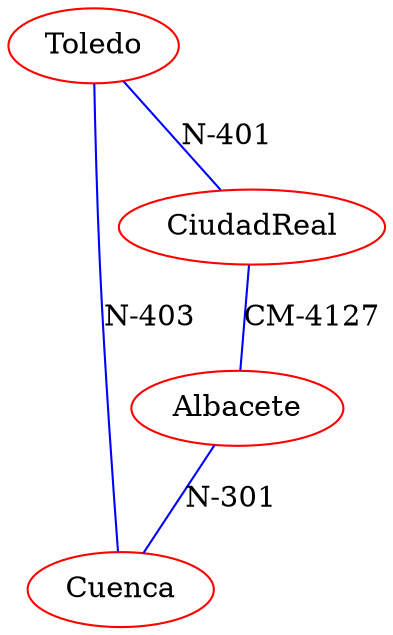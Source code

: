 strict graph G {
  1 [ color="red" label="Cuenca" ];
  2 [ color="red" label="CiudadReal" ];
  3 [ color="red" label="Albacete" ];
  4 [ color="red" label="Toledo" ];
  4 -- 2 [ color="blue" label="N-401" ];
  3 -- 1 [ color="blue" label="N-301" ];
  4 -- 1 [ color="blue" label="N-403" ];
  2 -- 3 [ color="blue" label="CM-4127" ];
}
